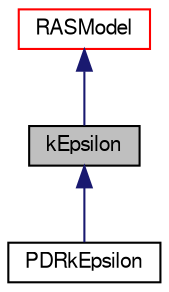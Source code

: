 digraph "kEpsilon"
{
  bgcolor="transparent";
  edge [fontname="FreeSans",fontsize="10",labelfontname="FreeSans",labelfontsize="10"];
  node [fontname="FreeSans",fontsize="10",shape=record];
  Node0 [label="kEpsilon",height=0.2,width=0.4,color="black", fillcolor="grey75", style="filled", fontcolor="black"];
  Node1 -> Node0 [dir="back",color="midnightblue",fontsize="10",style="solid",fontname="FreeSans"];
  Node1 [label="RASModel",height=0.2,width=0.4,color="red",URL="$a30758.html",tooltip="Abstract base class for turbulence models for compressible and combusting flows. "];
  Node0 -> Node19 [dir="back",color="midnightblue",fontsize="10",style="solid",fontname="FreeSans"];
  Node19 [label="PDRkEpsilon",height=0.2,width=0.4,color="black",URL="$a31826.html",tooltip="Standard k-epsilon turbulence model with additional source terms corresponding to PDR basic drag mode..."];
}
